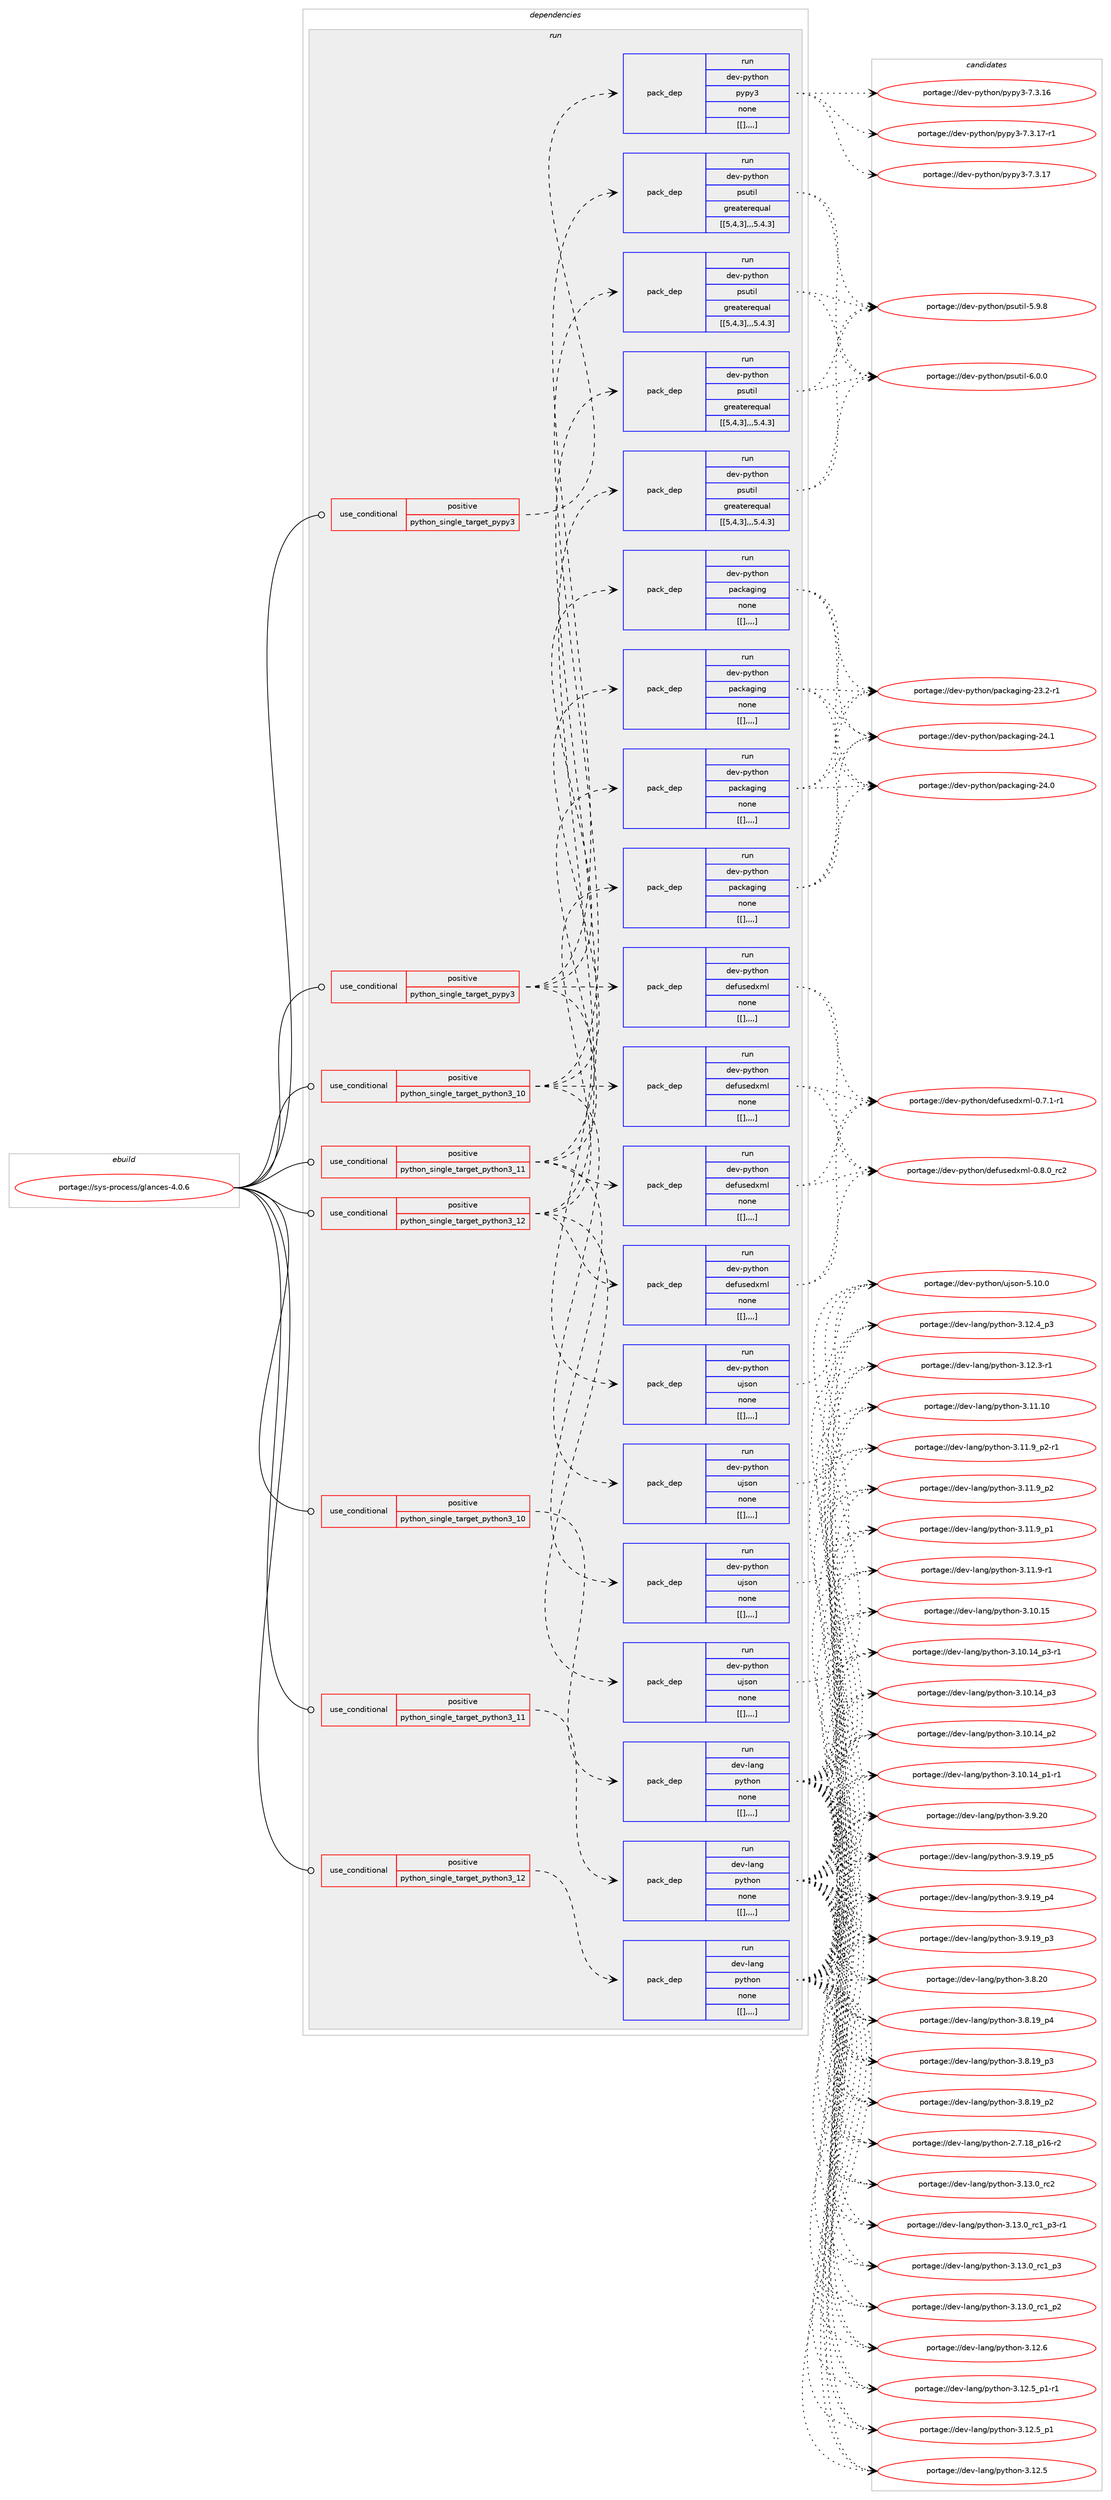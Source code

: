 digraph prolog {

# *************
# Graph options
# *************

newrank=true;
concentrate=true;
compound=true;
graph [rankdir=LR,fontname=Helvetica,fontsize=10,ranksep=1.5];#, ranksep=2.5, nodesep=0.2];
edge  [arrowhead=vee];
node  [fontname=Helvetica,fontsize=10];

# **********
# The ebuild
# **********

subgraph cluster_leftcol {
color=gray;
label=<<i>ebuild</i>>;
id [label="portage://sys-process/glances-4.0.6", color=red, width=4, href="../sys-process/glances-4.0.6.svg"];
}

# ****************
# The dependencies
# ****************

subgraph cluster_midcol {
color=gray;
label=<<i>dependencies</i>>;
subgraph cluster_compile {
fillcolor="#eeeeee";
style=filled;
label=<<i>compile</i>>;
}
subgraph cluster_compileandrun {
fillcolor="#eeeeee";
style=filled;
label=<<i>compile and run</i>>;
}
subgraph cluster_run {
fillcolor="#eeeeee";
style=filled;
label=<<i>run</i>>;
subgraph cond123256 {
dependency461930 [label=<<TABLE BORDER="0" CELLBORDER="1" CELLSPACING="0" CELLPADDING="4"><TR><TD ROWSPAN="3" CELLPADDING="10">use_conditional</TD></TR><TR><TD>positive</TD></TR><TR><TD>python_single_target_pypy3</TD></TR></TABLE>>, shape=none, color=red];
subgraph pack335543 {
dependency461931 [label=<<TABLE BORDER="0" CELLBORDER="1" CELLSPACING="0" CELLPADDING="4" WIDTH="220"><TR><TD ROWSPAN="6" CELLPADDING="30">pack_dep</TD></TR><TR><TD WIDTH="110">run</TD></TR><TR><TD>dev-python</TD></TR><TR><TD>defusedxml</TD></TR><TR><TD>none</TD></TR><TR><TD>[[],,,,]</TD></TR></TABLE>>, shape=none, color=blue];
}
dependency461930:e -> dependency461931:w [weight=20,style="dashed",arrowhead="vee"];
subgraph pack335544 {
dependency461932 [label=<<TABLE BORDER="0" CELLBORDER="1" CELLSPACING="0" CELLPADDING="4" WIDTH="220"><TR><TD ROWSPAN="6" CELLPADDING="30">pack_dep</TD></TR><TR><TD WIDTH="110">run</TD></TR><TR><TD>dev-python</TD></TR><TR><TD>packaging</TD></TR><TR><TD>none</TD></TR><TR><TD>[[],,,,]</TD></TR></TABLE>>, shape=none, color=blue];
}
dependency461930:e -> dependency461932:w [weight=20,style="dashed",arrowhead="vee"];
subgraph pack335545 {
dependency461933 [label=<<TABLE BORDER="0" CELLBORDER="1" CELLSPACING="0" CELLPADDING="4" WIDTH="220"><TR><TD ROWSPAN="6" CELLPADDING="30">pack_dep</TD></TR><TR><TD WIDTH="110">run</TD></TR><TR><TD>dev-python</TD></TR><TR><TD>psutil</TD></TR><TR><TD>greaterequal</TD></TR><TR><TD>[[5,4,3],,,5.4.3]</TD></TR></TABLE>>, shape=none, color=blue];
}
dependency461930:e -> dependency461933:w [weight=20,style="dashed",arrowhead="vee"];
subgraph pack335546 {
dependency461934 [label=<<TABLE BORDER="0" CELLBORDER="1" CELLSPACING="0" CELLPADDING="4" WIDTH="220"><TR><TD ROWSPAN="6" CELLPADDING="30">pack_dep</TD></TR><TR><TD WIDTH="110">run</TD></TR><TR><TD>dev-python</TD></TR><TR><TD>ujson</TD></TR><TR><TD>none</TD></TR><TR><TD>[[],,,,]</TD></TR></TABLE>>, shape=none, color=blue];
}
dependency461930:e -> dependency461934:w [weight=20,style="dashed",arrowhead="vee"];
}
id:e -> dependency461930:w [weight=20,style="solid",arrowhead="odot"];
subgraph cond123257 {
dependency461935 [label=<<TABLE BORDER="0" CELLBORDER="1" CELLSPACING="0" CELLPADDING="4"><TR><TD ROWSPAN="3" CELLPADDING="10">use_conditional</TD></TR><TR><TD>positive</TD></TR><TR><TD>python_single_target_pypy3</TD></TR></TABLE>>, shape=none, color=red];
subgraph pack335547 {
dependency461936 [label=<<TABLE BORDER="0" CELLBORDER="1" CELLSPACING="0" CELLPADDING="4" WIDTH="220"><TR><TD ROWSPAN="6" CELLPADDING="30">pack_dep</TD></TR><TR><TD WIDTH="110">run</TD></TR><TR><TD>dev-python</TD></TR><TR><TD>pypy3</TD></TR><TR><TD>none</TD></TR><TR><TD>[[],,,,]</TD></TR></TABLE>>, shape=none, color=blue];
}
dependency461935:e -> dependency461936:w [weight=20,style="dashed",arrowhead="vee"];
}
id:e -> dependency461935:w [weight=20,style="solid",arrowhead="odot"];
subgraph cond123258 {
dependency461937 [label=<<TABLE BORDER="0" CELLBORDER="1" CELLSPACING="0" CELLPADDING="4"><TR><TD ROWSPAN="3" CELLPADDING="10">use_conditional</TD></TR><TR><TD>positive</TD></TR><TR><TD>python_single_target_python3_10</TD></TR></TABLE>>, shape=none, color=red];
subgraph pack335548 {
dependency461938 [label=<<TABLE BORDER="0" CELLBORDER="1" CELLSPACING="0" CELLPADDING="4" WIDTH="220"><TR><TD ROWSPAN="6" CELLPADDING="30">pack_dep</TD></TR><TR><TD WIDTH="110">run</TD></TR><TR><TD>dev-lang</TD></TR><TR><TD>python</TD></TR><TR><TD>none</TD></TR><TR><TD>[[],,,,]</TD></TR></TABLE>>, shape=none, color=blue];
}
dependency461937:e -> dependency461938:w [weight=20,style="dashed",arrowhead="vee"];
}
id:e -> dependency461937:w [weight=20,style="solid",arrowhead="odot"];
subgraph cond123259 {
dependency461939 [label=<<TABLE BORDER="0" CELLBORDER="1" CELLSPACING="0" CELLPADDING="4"><TR><TD ROWSPAN="3" CELLPADDING="10">use_conditional</TD></TR><TR><TD>positive</TD></TR><TR><TD>python_single_target_python3_10</TD></TR></TABLE>>, shape=none, color=red];
subgraph pack335549 {
dependency461940 [label=<<TABLE BORDER="0" CELLBORDER="1" CELLSPACING="0" CELLPADDING="4" WIDTH="220"><TR><TD ROWSPAN="6" CELLPADDING="30">pack_dep</TD></TR><TR><TD WIDTH="110">run</TD></TR><TR><TD>dev-python</TD></TR><TR><TD>defusedxml</TD></TR><TR><TD>none</TD></TR><TR><TD>[[],,,,]</TD></TR></TABLE>>, shape=none, color=blue];
}
dependency461939:e -> dependency461940:w [weight=20,style="dashed",arrowhead="vee"];
subgraph pack335550 {
dependency461941 [label=<<TABLE BORDER="0" CELLBORDER="1" CELLSPACING="0" CELLPADDING="4" WIDTH="220"><TR><TD ROWSPAN="6" CELLPADDING="30">pack_dep</TD></TR><TR><TD WIDTH="110">run</TD></TR><TR><TD>dev-python</TD></TR><TR><TD>packaging</TD></TR><TR><TD>none</TD></TR><TR><TD>[[],,,,]</TD></TR></TABLE>>, shape=none, color=blue];
}
dependency461939:e -> dependency461941:w [weight=20,style="dashed",arrowhead="vee"];
subgraph pack335551 {
dependency461942 [label=<<TABLE BORDER="0" CELLBORDER="1" CELLSPACING="0" CELLPADDING="4" WIDTH="220"><TR><TD ROWSPAN="6" CELLPADDING="30">pack_dep</TD></TR><TR><TD WIDTH="110">run</TD></TR><TR><TD>dev-python</TD></TR><TR><TD>psutil</TD></TR><TR><TD>greaterequal</TD></TR><TR><TD>[[5,4,3],,,5.4.3]</TD></TR></TABLE>>, shape=none, color=blue];
}
dependency461939:e -> dependency461942:w [weight=20,style="dashed",arrowhead="vee"];
subgraph pack335552 {
dependency461943 [label=<<TABLE BORDER="0" CELLBORDER="1" CELLSPACING="0" CELLPADDING="4" WIDTH="220"><TR><TD ROWSPAN="6" CELLPADDING="30">pack_dep</TD></TR><TR><TD WIDTH="110">run</TD></TR><TR><TD>dev-python</TD></TR><TR><TD>ujson</TD></TR><TR><TD>none</TD></TR><TR><TD>[[],,,,]</TD></TR></TABLE>>, shape=none, color=blue];
}
dependency461939:e -> dependency461943:w [weight=20,style="dashed",arrowhead="vee"];
}
id:e -> dependency461939:w [weight=20,style="solid",arrowhead="odot"];
subgraph cond123260 {
dependency461944 [label=<<TABLE BORDER="0" CELLBORDER="1" CELLSPACING="0" CELLPADDING="4"><TR><TD ROWSPAN="3" CELLPADDING="10">use_conditional</TD></TR><TR><TD>positive</TD></TR><TR><TD>python_single_target_python3_11</TD></TR></TABLE>>, shape=none, color=red];
subgraph pack335553 {
dependency461945 [label=<<TABLE BORDER="0" CELLBORDER="1" CELLSPACING="0" CELLPADDING="4" WIDTH="220"><TR><TD ROWSPAN="6" CELLPADDING="30">pack_dep</TD></TR><TR><TD WIDTH="110">run</TD></TR><TR><TD>dev-lang</TD></TR><TR><TD>python</TD></TR><TR><TD>none</TD></TR><TR><TD>[[],,,,]</TD></TR></TABLE>>, shape=none, color=blue];
}
dependency461944:e -> dependency461945:w [weight=20,style="dashed",arrowhead="vee"];
}
id:e -> dependency461944:w [weight=20,style="solid",arrowhead="odot"];
subgraph cond123261 {
dependency461946 [label=<<TABLE BORDER="0" CELLBORDER="1" CELLSPACING="0" CELLPADDING="4"><TR><TD ROWSPAN="3" CELLPADDING="10">use_conditional</TD></TR><TR><TD>positive</TD></TR><TR><TD>python_single_target_python3_11</TD></TR></TABLE>>, shape=none, color=red];
subgraph pack335554 {
dependency461947 [label=<<TABLE BORDER="0" CELLBORDER="1" CELLSPACING="0" CELLPADDING="4" WIDTH="220"><TR><TD ROWSPAN="6" CELLPADDING="30">pack_dep</TD></TR><TR><TD WIDTH="110">run</TD></TR><TR><TD>dev-python</TD></TR><TR><TD>defusedxml</TD></TR><TR><TD>none</TD></TR><TR><TD>[[],,,,]</TD></TR></TABLE>>, shape=none, color=blue];
}
dependency461946:e -> dependency461947:w [weight=20,style="dashed",arrowhead="vee"];
subgraph pack335555 {
dependency461948 [label=<<TABLE BORDER="0" CELLBORDER="1" CELLSPACING="0" CELLPADDING="4" WIDTH="220"><TR><TD ROWSPAN="6" CELLPADDING="30">pack_dep</TD></TR><TR><TD WIDTH="110">run</TD></TR><TR><TD>dev-python</TD></TR><TR><TD>packaging</TD></TR><TR><TD>none</TD></TR><TR><TD>[[],,,,]</TD></TR></TABLE>>, shape=none, color=blue];
}
dependency461946:e -> dependency461948:w [weight=20,style="dashed",arrowhead="vee"];
subgraph pack335556 {
dependency461949 [label=<<TABLE BORDER="0" CELLBORDER="1" CELLSPACING="0" CELLPADDING="4" WIDTH="220"><TR><TD ROWSPAN="6" CELLPADDING="30">pack_dep</TD></TR><TR><TD WIDTH="110">run</TD></TR><TR><TD>dev-python</TD></TR><TR><TD>psutil</TD></TR><TR><TD>greaterequal</TD></TR><TR><TD>[[5,4,3],,,5.4.3]</TD></TR></TABLE>>, shape=none, color=blue];
}
dependency461946:e -> dependency461949:w [weight=20,style="dashed",arrowhead="vee"];
subgraph pack335557 {
dependency461950 [label=<<TABLE BORDER="0" CELLBORDER="1" CELLSPACING="0" CELLPADDING="4" WIDTH="220"><TR><TD ROWSPAN="6" CELLPADDING="30">pack_dep</TD></TR><TR><TD WIDTH="110">run</TD></TR><TR><TD>dev-python</TD></TR><TR><TD>ujson</TD></TR><TR><TD>none</TD></TR><TR><TD>[[],,,,]</TD></TR></TABLE>>, shape=none, color=blue];
}
dependency461946:e -> dependency461950:w [weight=20,style="dashed",arrowhead="vee"];
}
id:e -> dependency461946:w [weight=20,style="solid",arrowhead="odot"];
subgraph cond123262 {
dependency461951 [label=<<TABLE BORDER="0" CELLBORDER="1" CELLSPACING="0" CELLPADDING="4"><TR><TD ROWSPAN="3" CELLPADDING="10">use_conditional</TD></TR><TR><TD>positive</TD></TR><TR><TD>python_single_target_python3_12</TD></TR></TABLE>>, shape=none, color=red];
subgraph pack335558 {
dependency461952 [label=<<TABLE BORDER="0" CELLBORDER="1" CELLSPACING="0" CELLPADDING="4" WIDTH="220"><TR><TD ROWSPAN="6" CELLPADDING="30">pack_dep</TD></TR><TR><TD WIDTH="110">run</TD></TR><TR><TD>dev-lang</TD></TR><TR><TD>python</TD></TR><TR><TD>none</TD></TR><TR><TD>[[],,,,]</TD></TR></TABLE>>, shape=none, color=blue];
}
dependency461951:e -> dependency461952:w [weight=20,style="dashed",arrowhead="vee"];
}
id:e -> dependency461951:w [weight=20,style="solid",arrowhead="odot"];
subgraph cond123263 {
dependency461953 [label=<<TABLE BORDER="0" CELLBORDER="1" CELLSPACING="0" CELLPADDING="4"><TR><TD ROWSPAN="3" CELLPADDING="10">use_conditional</TD></TR><TR><TD>positive</TD></TR><TR><TD>python_single_target_python3_12</TD></TR></TABLE>>, shape=none, color=red];
subgraph pack335559 {
dependency461954 [label=<<TABLE BORDER="0" CELLBORDER="1" CELLSPACING="0" CELLPADDING="4" WIDTH="220"><TR><TD ROWSPAN="6" CELLPADDING="30">pack_dep</TD></TR><TR><TD WIDTH="110">run</TD></TR><TR><TD>dev-python</TD></TR><TR><TD>defusedxml</TD></TR><TR><TD>none</TD></TR><TR><TD>[[],,,,]</TD></TR></TABLE>>, shape=none, color=blue];
}
dependency461953:e -> dependency461954:w [weight=20,style="dashed",arrowhead="vee"];
subgraph pack335560 {
dependency461955 [label=<<TABLE BORDER="0" CELLBORDER="1" CELLSPACING="0" CELLPADDING="4" WIDTH="220"><TR><TD ROWSPAN="6" CELLPADDING="30">pack_dep</TD></TR><TR><TD WIDTH="110">run</TD></TR><TR><TD>dev-python</TD></TR><TR><TD>packaging</TD></TR><TR><TD>none</TD></TR><TR><TD>[[],,,,]</TD></TR></TABLE>>, shape=none, color=blue];
}
dependency461953:e -> dependency461955:w [weight=20,style="dashed",arrowhead="vee"];
subgraph pack335561 {
dependency461956 [label=<<TABLE BORDER="0" CELLBORDER="1" CELLSPACING="0" CELLPADDING="4" WIDTH="220"><TR><TD ROWSPAN="6" CELLPADDING="30">pack_dep</TD></TR><TR><TD WIDTH="110">run</TD></TR><TR><TD>dev-python</TD></TR><TR><TD>psutil</TD></TR><TR><TD>greaterequal</TD></TR><TR><TD>[[5,4,3],,,5.4.3]</TD></TR></TABLE>>, shape=none, color=blue];
}
dependency461953:e -> dependency461956:w [weight=20,style="dashed",arrowhead="vee"];
subgraph pack335562 {
dependency461957 [label=<<TABLE BORDER="0" CELLBORDER="1" CELLSPACING="0" CELLPADDING="4" WIDTH="220"><TR><TD ROWSPAN="6" CELLPADDING="30">pack_dep</TD></TR><TR><TD WIDTH="110">run</TD></TR><TR><TD>dev-python</TD></TR><TR><TD>ujson</TD></TR><TR><TD>none</TD></TR><TR><TD>[[],,,,]</TD></TR></TABLE>>, shape=none, color=blue];
}
dependency461953:e -> dependency461957:w [weight=20,style="dashed",arrowhead="vee"];
}
id:e -> dependency461953:w [weight=20,style="solid",arrowhead="odot"];
}
}

# **************
# The candidates
# **************

subgraph cluster_choices {
rank=same;
color=gray;
label=<<i>candidates</i>>;

subgraph choice335543 {
color=black;
nodesep=1;
choice1001011184511212111610411111047100101102117115101100120109108454846564648951149950 [label="portage://dev-python/defusedxml-0.8.0_rc2", color=red, width=4,href="../dev-python/defusedxml-0.8.0_rc2.svg"];
choice10010111845112121116104111110471001011021171151011001201091084548465546494511449 [label="portage://dev-python/defusedxml-0.7.1-r1", color=red, width=4,href="../dev-python/defusedxml-0.7.1-r1.svg"];
dependency461931:e -> choice1001011184511212111610411111047100101102117115101100120109108454846564648951149950:w [style=dotted,weight="100"];
dependency461931:e -> choice10010111845112121116104111110471001011021171151011001201091084548465546494511449:w [style=dotted,weight="100"];
}
subgraph choice335544 {
color=black;
nodesep=1;
choice10010111845112121116104111110471129799107971031051101034550524649 [label="portage://dev-python/packaging-24.1", color=red, width=4,href="../dev-python/packaging-24.1.svg"];
choice10010111845112121116104111110471129799107971031051101034550524648 [label="portage://dev-python/packaging-24.0", color=red, width=4,href="../dev-python/packaging-24.0.svg"];
choice100101118451121211161041111104711297991079710310511010345505146504511449 [label="portage://dev-python/packaging-23.2-r1", color=red, width=4,href="../dev-python/packaging-23.2-r1.svg"];
dependency461932:e -> choice10010111845112121116104111110471129799107971031051101034550524649:w [style=dotted,weight="100"];
dependency461932:e -> choice10010111845112121116104111110471129799107971031051101034550524648:w [style=dotted,weight="100"];
dependency461932:e -> choice100101118451121211161041111104711297991079710310511010345505146504511449:w [style=dotted,weight="100"];
}
subgraph choice335545 {
color=black;
nodesep=1;
choice1001011184511212111610411111047112115117116105108455446484648 [label="portage://dev-python/psutil-6.0.0", color=red, width=4,href="../dev-python/psutil-6.0.0.svg"];
choice1001011184511212111610411111047112115117116105108455346574656 [label="portage://dev-python/psutil-5.9.8", color=red, width=4,href="../dev-python/psutil-5.9.8.svg"];
dependency461933:e -> choice1001011184511212111610411111047112115117116105108455446484648:w [style=dotted,weight="100"];
dependency461933:e -> choice1001011184511212111610411111047112115117116105108455346574656:w [style=dotted,weight="100"];
}
subgraph choice335546 {
color=black;
nodesep=1;
choice100101118451121211161041111104711710611511111045534649484648 [label="portage://dev-python/ujson-5.10.0", color=red, width=4,href="../dev-python/ujson-5.10.0.svg"];
dependency461934:e -> choice100101118451121211161041111104711710611511111045534649484648:w [style=dotted,weight="100"];
}
subgraph choice335547 {
color=black;
nodesep=1;
choice100101118451121211161041111104711212111212151455546514649554511449 [label="portage://dev-python/pypy3-7.3.17-r1", color=red, width=4,href="../dev-python/pypy3-7.3.17-r1.svg"];
choice10010111845112121116104111110471121211121215145554651464955 [label="portage://dev-python/pypy3-7.3.17", color=red, width=4,href="../dev-python/pypy3-7.3.17.svg"];
choice10010111845112121116104111110471121211121215145554651464954 [label="portage://dev-python/pypy3-7.3.16", color=red, width=4,href="../dev-python/pypy3-7.3.16.svg"];
dependency461936:e -> choice100101118451121211161041111104711212111212151455546514649554511449:w [style=dotted,weight="100"];
dependency461936:e -> choice10010111845112121116104111110471121211121215145554651464955:w [style=dotted,weight="100"];
dependency461936:e -> choice10010111845112121116104111110471121211121215145554651464954:w [style=dotted,weight="100"];
}
subgraph choice335548 {
color=black;
nodesep=1;
choice10010111845108971101034711212111610411111045514649514648951149950 [label="portage://dev-lang/python-3.13.0_rc2", color=red, width=4,href="../dev-lang/python-3.13.0_rc2.svg"];
choice1001011184510897110103471121211161041111104551464951464895114994995112514511449 [label="portage://dev-lang/python-3.13.0_rc1_p3-r1", color=red, width=4,href="../dev-lang/python-3.13.0_rc1_p3-r1.svg"];
choice100101118451089711010347112121116104111110455146495146489511499499511251 [label="portage://dev-lang/python-3.13.0_rc1_p3", color=red, width=4,href="../dev-lang/python-3.13.0_rc1_p3.svg"];
choice100101118451089711010347112121116104111110455146495146489511499499511250 [label="portage://dev-lang/python-3.13.0_rc1_p2", color=red, width=4,href="../dev-lang/python-3.13.0_rc1_p2.svg"];
choice10010111845108971101034711212111610411111045514649504654 [label="portage://dev-lang/python-3.12.6", color=red, width=4,href="../dev-lang/python-3.12.6.svg"];
choice1001011184510897110103471121211161041111104551464950465395112494511449 [label="portage://dev-lang/python-3.12.5_p1-r1", color=red, width=4,href="../dev-lang/python-3.12.5_p1-r1.svg"];
choice100101118451089711010347112121116104111110455146495046539511249 [label="portage://dev-lang/python-3.12.5_p1", color=red, width=4,href="../dev-lang/python-3.12.5_p1.svg"];
choice10010111845108971101034711212111610411111045514649504653 [label="portage://dev-lang/python-3.12.5", color=red, width=4,href="../dev-lang/python-3.12.5.svg"];
choice100101118451089711010347112121116104111110455146495046529511251 [label="portage://dev-lang/python-3.12.4_p3", color=red, width=4,href="../dev-lang/python-3.12.4_p3.svg"];
choice100101118451089711010347112121116104111110455146495046514511449 [label="portage://dev-lang/python-3.12.3-r1", color=red, width=4,href="../dev-lang/python-3.12.3-r1.svg"];
choice1001011184510897110103471121211161041111104551464949464948 [label="portage://dev-lang/python-3.11.10", color=red, width=4,href="../dev-lang/python-3.11.10.svg"];
choice1001011184510897110103471121211161041111104551464949465795112504511449 [label="portage://dev-lang/python-3.11.9_p2-r1", color=red, width=4,href="../dev-lang/python-3.11.9_p2-r1.svg"];
choice100101118451089711010347112121116104111110455146494946579511250 [label="portage://dev-lang/python-3.11.9_p2", color=red, width=4,href="../dev-lang/python-3.11.9_p2.svg"];
choice100101118451089711010347112121116104111110455146494946579511249 [label="portage://dev-lang/python-3.11.9_p1", color=red, width=4,href="../dev-lang/python-3.11.9_p1.svg"];
choice100101118451089711010347112121116104111110455146494946574511449 [label="portage://dev-lang/python-3.11.9-r1", color=red, width=4,href="../dev-lang/python-3.11.9-r1.svg"];
choice1001011184510897110103471121211161041111104551464948464953 [label="portage://dev-lang/python-3.10.15", color=red, width=4,href="../dev-lang/python-3.10.15.svg"];
choice100101118451089711010347112121116104111110455146494846495295112514511449 [label="portage://dev-lang/python-3.10.14_p3-r1", color=red, width=4,href="../dev-lang/python-3.10.14_p3-r1.svg"];
choice10010111845108971101034711212111610411111045514649484649529511251 [label="portage://dev-lang/python-3.10.14_p3", color=red, width=4,href="../dev-lang/python-3.10.14_p3.svg"];
choice10010111845108971101034711212111610411111045514649484649529511250 [label="portage://dev-lang/python-3.10.14_p2", color=red, width=4,href="../dev-lang/python-3.10.14_p2.svg"];
choice100101118451089711010347112121116104111110455146494846495295112494511449 [label="portage://dev-lang/python-3.10.14_p1-r1", color=red, width=4,href="../dev-lang/python-3.10.14_p1-r1.svg"];
choice10010111845108971101034711212111610411111045514657465048 [label="portage://dev-lang/python-3.9.20", color=red, width=4,href="../dev-lang/python-3.9.20.svg"];
choice100101118451089711010347112121116104111110455146574649579511253 [label="portage://dev-lang/python-3.9.19_p5", color=red, width=4,href="../dev-lang/python-3.9.19_p5.svg"];
choice100101118451089711010347112121116104111110455146574649579511252 [label="portage://dev-lang/python-3.9.19_p4", color=red, width=4,href="../dev-lang/python-3.9.19_p4.svg"];
choice100101118451089711010347112121116104111110455146574649579511251 [label="portage://dev-lang/python-3.9.19_p3", color=red, width=4,href="../dev-lang/python-3.9.19_p3.svg"];
choice10010111845108971101034711212111610411111045514656465048 [label="portage://dev-lang/python-3.8.20", color=red, width=4,href="../dev-lang/python-3.8.20.svg"];
choice100101118451089711010347112121116104111110455146564649579511252 [label="portage://dev-lang/python-3.8.19_p4", color=red, width=4,href="../dev-lang/python-3.8.19_p4.svg"];
choice100101118451089711010347112121116104111110455146564649579511251 [label="portage://dev-lang/python-3.8.19_p3", color=red, width=4,href="../dev-lang/python-3.8.19_p3.svg"];
choice100101118451089711010347112121116104111110455146564649579511250 [label="portage://dev-lang/python-3.8.19_p2", color=red, width=4,href="../dev-lang/python-3.8.19_p2.svg"];
choice100101118451089711010347112121116104111110455046554649569511249544511450 [label="portage://dev-lang/python-2.7.18_p16-r2", color=red, width=4,href="../dev-lang/python-2.7.18_p16-r2.svg"];
dependency461938:e -> choice10010111845108971101034711212111610411111045514649514648951149950:w [style=dotted,weight="100"];
dependency461938:e -> choice1001011184510897110103471121211161041111104551464951464895114994995112514511449:w [style=dotted,weight="100"];
dependency461938:e -> choice100101118451089711010347112121116104111110455146495146489511499499511251:w [style=dotted,weight="100"];
dependency461938:e -> choice100101118451089711010347112121116104111110455146495146489511499499511250:w [style=dotted,weight="100"];
dependency461938:e -> choice10010111845108971101034711212111610411111045514649504654:w [style=dotted,weight="100"];
dependency461938:e -> choice1001011184510897110103471121211161041111104551464950465395112494511449:w [style=dotted,weight="100"];
dependency461938:e -> choice100101118451089711010347112121116104111110455146495046539511249:w [style=dotted,weight="100"];
dependency461938:e -> choice10010111845108971101034711212111610411111045514649504653:w [style=dotted,weight="100"];
dependency461938:e -> choice100101118451089711010347112121116104111110455146495046529511251:w [style=dotted,weight="100"];
dependency461938:e -> choice100101118451089711010347112121116104111110455146495046514511449:w [style=dotted,weight="100"];
dependency461938:e -> choice1001011184510897110103471121211161041111104551464949464948:w [style=dotted,weight="100"];
dependency461938:e -> choice1001011184510897110103471121211161041111104551464949465795112504511449:w [style=dotted,weight="100"];
dependency461938:e -> choice100101118451089711010347112121116104111110455146494946579511250:w [style=dotted,weight="100"];
dependency461938:e -> choice100101118451089711010347112121116104111110455146494946579511249:w [style=dotted,weight="100"];
dependency461938:e -> choice100101118451089711010347112121116104111110455146494946574511449:w [style=dotted,weight="100"];
dependency461938:e -> choice1001011184510897110103471121211161041111104551464948464953:w [style=dotted,weight="100"];
dependency461938:e -> choice100101118451089711010347112121116104111110455146494846495295112514511449:w [style=dotted,weight="100"];
dependency461938:e -> choice10010111845108971101034711212111610411111045514649484649529511251:w [style=dotted,weight="100"];
dependency461938:e -> choice10010111845108971101034711212111610411111045514649484649529511250:w [style=dotted,weight="100"];
dependency461938:e -> choice100101118451089711010347112121116104111110455146494846495295112494511449:w [style=dotted,weight="100"];
dependency461938:e -> choice10010111845108971101034711212111610411111045514657465048:w [style=dotted,weight="100"];
dependency461938:e -> choice100101118451089711010347112121116104111110455146574649579511253:w [style=dotted,weight="100"];
dependency461938:e -> choice100101118451089711010347112121116104111110455146574649579511252:w [style=dotted,weight="100"];
dependency461938:e -> choice100101118451089711010347112121116104111110455146574649579511251:w [style=dotted,weight="100"];
dependency461938:e -> choice10010111845108971101034711212111610411111045514656465048:w [style=dotted,weight="100"];
dependency461938:e -> choice100101118451089711010347112121116104111110455146564649579511252:w [style=dotted,weight="100"];
dependency461938:e -> choice100101118451089711010347112121116104111110455146564649579511251:w [style=dotted,weight="100"];
dependency461938:e -> choice100101118451089711010347112121116104111110455146564649579511250:w [style=dotted,weight="100"];
dependency461938:e -> choice100101118451089711010347112121116104111110455046554649569511249544511450:w [style=dotted,weight="100"];
}
subgraph choice335549 {
color=black;
nodesep=1;
choice1001011184511212111610411111047100101102117115101100120109108454846564648951149950 [label="portage://dev-python/defusedxml-0.8.0_rc2", color=red, width=4,href="../dev-python/defusedxml-0.8.0_rc2.svg"];
choice10010111845112121116104111110471001011021171151011001201091084548465546494511449 [label="portage://dev-python/defusedxml-0.7.1-r1", color=red, width=4,href="../dev-python/defusedxml-0.7.1-r1.svg"];
dependency461940:e -> choice1001011184511212111610411111047100101102117115101100120109108454846564648951149950:w [style=dotted,weight="100"];
dependency461940:e -> choice10010111845112121116104111110471001011021171151011001201091084548465546494511449:w [style=dotted,weight="100"];
}
subgraph choice335550 {
color=black;
nodesep=1;
choice10010111845112121116104111110471129799107971031051101034550524649 [label="portage://dev-python/packaging-24.1", color=red, width=4,href="../dev-python/packaging-24.1.svg"];
choice10010111845112121116104111110471129799107971031051101034550524648 [label="portage://dev-python/packaging-24.0", color=red, width=4,href="../dev-python/packaging-24.0.svg"];
choice100101118451121211161041111104711297991079710310511010345505146504511449 [label="portage://dev-python/packaging-23.2-r1", color=red, width=4,href="../dev-python/packaging-23.2-r1.svg"];
dependency461941:e -> choice10010111845112121116104111110471129799107971031051101034550524649:w [style=dotted,weight="100"];
dependency461941:e -> choice10010111845112121116104111110471129799107971031051101034550524648:w [style=dotted,weight="100"];
dependency461941:e -> choice100101118451121211161041111104711297991079710310511010345505146504511449:w [style=dotted,weight="100"];
}
subgraph choice335551 {
color=black;
nodesep=1;
choice1001011184511212111610411111047112115117116105108455446484648 [label="portage://dev-python/psutil-6.0.0", color=red, width=4,href="../dev-python/psutil-6.0.0.svg"];
choice1001011184511212111610411111047112115117116105108455346574656 [label="portage://dev-python/psutil-5.9.8", color=red, width=4,href="../dev-python/psutil-5.9.8.svg"];
dependency461942:e -> choice1001011184511212111610411111047112115117116105108455446484648:w [style=dotted,weight="100"];
dependency461942:e -> choice1001011184511212111610411111047112115117116105108455346574656:w [style=dotted,weight="100"];
}
subgraph choice335552 {
color=black;
nodesep=1;
choice100101118451121211161041111104711710611511111045534649484648 [label="portage://dev-python/ujson-5.10.0", color=red, width=4,href="../dev-python/ujson-5.10.0.svg"];
dependency461943:e -> choice100101118451121211161041111104711710611511111045534649484648:w [style=dotted,weight="100"];
}
subgraph choice335553 {
color=black;
nodesep=1;
choice10010111845108971101034711212111610411111045514649514648951149950 [label="portage://dev-lang/python-3.13.0_rc2", color=red, width=4,href="../dev-lang/python-3.13.0_rc2.svg"];
choice1001011184510897110103471121211161041111104551464951464895114994995112514511449 [label="portage://dev-lang/python-3.13.0_rc1_p3-r1", color=red, width=4,href="../dev-lang/python-3.13.0_rc1_p3-r1.svg"];
choice100101118451089711010347112121116104111110455146495146489511499499511251 [label="portage://dev-lang/python-3.13.0_rc1_p3", color=red, width=4,href="../dev-lang/python-3.13.0_rc1_p3.svg"];
choice100101118451089711010347112121116104111110455146495146489511499499511250 [label="portage://dev-lang/python-3.13.0_rc1_p2", color=red, width=4,href="../dev-lang/python-3.13.0_rc1_p2.svg"];
choice10010111845108971101034711212111610411111045514649504654 [label="portage://dev-lang/python-3.12.6", color=red, width=4,href="../dev-lang/python-3.12.6.svg"];
choice1001011184510897110103471121211161041111104551464950465395112494511449 [label="portage://dev-lang/python-3.12.5_p1-r1", color=red, width=4,href="../dev-lang/python-3.12.5_p1-r1.svg"];
choice100101118451089711010347112121116104111110455146495046539511249 [label="portage://dev-lang/python-3.12.5_p1", color=red, width=4,href="../dev-lang/python-3.12.5_p1.svg"];
choice10010111845108971101034711212111610411111045514649504653 [label="portage://dev-lang/python-3.12.5", color=red, width=4,href="../dev-lang/python-3.12.5.svg"];
choice100101118451089711010347112121116104111110455146495046529511251 [label="portage://dev-lang/python-3.12.4_p3", color=red, width=4,href="../dev-lang/python-3.12.4_p3.svg"];
choice100101118451089711010347112121116104111110455146495046514511449 [label="portage://dev-lang/python-3.12.3-r1", color=red, width=4,href="../dev-lang/python-3.12.3-r1.svg"];
choice1001011184510897110103471121211161041111104551464949464948 [label="portage://dev-lang/python-3.11.10", color=red, width=4,href="../dev-lang/python-3.11.10.svg"];
choice1001011184510897110103471121211161041111104551464949465795112504511449 [label="portage://dev-lang/python-3.11.9_p2-r1", color=red, width=4,href="../dev-lang/python-3.11.9_p2-r1.svg"];
choice100101118451089711010347112121116104111110455146494946579511250 [label="portage://dev-lang/python-3.11.9_p2", color=red, width=4,href="../dev-lang/python-3.11.9_p2.svg"];
choice100101118451089711010347112121116104111110455146494946579511249 [label="portage://dev-lang/python-3.11.9_p1", color=red, width=4,href="../dev-lang/python-3.11.9_p1.svg"];
choice100101118451089711010347112121116104111110455146494946574511449 [label="portage://dev-lang/python-3.11.9-r1", color=red, width=4,href="../dev-lang/python-3.11.9-r1.svg"];
choice1001011184510897110103471121211161041111104551464948464953 [label="portage://dev-lang/python-3.10.15", color=red, width=4,href="../dev-lang/python-3.10.15.svg"];
choice100101118451089711010347112121116104111110455146494846495295112514511449 [label="portage://dev-lang/python-3.10.14_p3-r1", color=red, width=4,href="../dev-lang/python-3.10.14_p3-r1.svg"];
choice10010111845108971101034711212111610411111045514649484649529511251 [label="portage://dev-lang/python-3.10.14_p3", color=red, width=4,href="../dev-lang/python-3.10.14_p3.svg"];
choice10010111845108971101034711212111610411111045514649484649529511250 [label="portage://dev-lang/python-3.10.14_p2", color=red, width=4,href="../dev-lang/python-3.10.14_p2.svg"];
choice100101118451089711010347112121116104111110455146494846495295112494511449 [label="portage://dev-lang/python-3.10.14_p1-r1", color=red, width=4,href="../dev-lang/python-3.10.14_p1-r1.svg"];
choice10010111845108971101034711212111610411111045514657465048 [label="portage://dev-lang/python-3.9.20", color=red, width=4,href="../dev-lang/python-3.9.20.svg"];
choice100101118451089711010347112121116104111110455146574649579511253 [label="portage://dev-lang/python-3.9.19_p5", color=red, width=4,href="../dev-lang/python-3.9.19_p5.svg"];
choice100101118451089711010347112121116104111110455146574649579511252 [label="portage://dev-lang/python-3.9.19_p4", color=red, width=4,href="../dev-lang/python-3.9.19_p4.svg"];
choice100101118451089711010347112121116104111110455146574649579511251 [label="portage://dev-lang/python-3.9.19_p3", color=red, width=4,href="../dev-lang/python-3.9.19_p3.svg"];
choice10010111845108971101034711212111610411111045514656465048 [label="portage://dev-lang/python-3.8.20", color=red, width=4,href="../dev-lang/python-3.8.20.svg"];
choice100101118451089711010347112121116104111110455146564649579511252 [label="portage://dev-lang/python-3.8.19_p4", color=red, width=4,href="../dev-lang/python-3.8.19_p4.svg"];
choice100101118451089711010347112121116104111110455146564649579511251 [label="portage://dev-lang/python-3.8.19_p3", color=red, width=4,href="../dev-lang/python-3.8.19_p3.svg"];
choice100101118451089711010347112121116104111110455146564649579511250 [label="portage://dev-lang/python-3.8.19_p2", color=red, width=4,href="../dev-lang/python-3.8.19_p2.svg"];
choice100101118451089711010347112121116104111110455046554649569511249544511450 [label="portage://dev-lang/python-2.7.18_p16-r2", color=red, width=4,href="../dev-lang/python-2.7.18_p16-r2.svg"];
dependency461945:e -> choice10010111845108971101034711212111610411111045514649514648951149950:w [style=dotted,weight="100"];
dependency461945:e -> choice1001011184510897110103471121211161041111104551464951464895114994995112514511449:w [style=dotted,weight="100"];
dependency461945:e -> choice100101118451089711010347112121116104111110455146495146489511499499511251:w [style=dotted,weight="100"];
dependency461945:e -> choice100101118451089711010347112121116104111110455146495146489511499499511250:w [style=dotted,weight="100"];
dependency461945:e -> choice10010111845108971101034711212111610411111045514649504654:w [style=dotted,weight="100"];
dependency461945:e -> choice1001011184510897110103471121211161041111104551464950465395112494511449:w [style=dotted,weight="100"];
dependency461945:e -> choice100101118451089711010347112121116104111110455146495046539511249:w [style=dotted,weight="100"];
dependency461945:e -> choice10010111845108971101034711212111610411111045514649504653:w [style=dotted,weight="100"];
dependency461945:e -> choice100101118451089711010347112121116104111110455146495046529511251:w [style=dotted,weight="100"];
dependency461945:e -> choice100101118451089711010347112121116104111110455146495046514511449:w [style=dotted,weight="100"];
dependency461945:e -> choice1001011184510897110103471121211161041111104551464949464948:w [style=dotted,weight="100"];
dependency461945:e -> choice1001011184510897110103471121211161041111104551464949465795112504511449:w [style=dotted,weight="100"];
dependency461945:e -> choice100101118451089711010347112121116104111110455146494946579511250:w [style=dotted,weight="100"];
dependency461945:e -> choice100101118451089711010347112121116104111110455146494946579511249:w [style=dotted,weight="100"];
dependency461945:e -> choice100101118451089711010347112121116104111110455146494946574511449:w [style=dotted,weight="100"];
dependency461945:e -> choice1001011184510897110103471121211161041111104551464948464953:w [style=dotted,weight="100"];
dependency461945:e -> choice100101118451089711010347112121116104111110455146494846495295112514511449:w [style=dotted,weight="100"];
dependency461945:e -> choice10010111845108971101034711212111610411111045514649484649529511251:w [style=dotted,weight="100"];
dependency461945:e -> choice10010111845108971101034711212111610411111045514649484649529511250:w [style=dotted,weight="100"];
dependency461945:e -> choice100101118451089711010347112121116104111110455146494846495295112494511449:w [style=dotted,weight="100"];
dependency461945:e -> choice10010111845108971101034711212111610411111045514657465048:w [style=dotted,weight="100"];
dependency461945:e -> choice100101118451089711010347112121116104111110455146574649579511253:w [style=dotted,weight="100"];
dependency461945:e -> choice100101118451089711010347112121116104111110455146574649579511252:w [style=dotted,weight="100"];
dependency461945:e -> choice100101118451089711010347112121116104111110455146574649579511251:w [style=dotted,weight="100"];
dependency461945:e -> choice10010111845108971101034711212111610411111045514656465048:w [style=dotted,weight="100"];
dependency461945:e -> choice100101118451089711010347112121116104111110455146564649579511252:w [style=dotted,weight="100"];
dependency461945:e -> choice100101118451089711010347112121116104111110455146564649579511251:w [style=dotted,weight="100"];
dependency461945:e -> choice100101118451089711010347112121116104111110455146564649579511250:w [style=dotted,weight="100"];
dependency461945:e -> choice100101118451089711010347112121116104111110455046554649569511249544511450:w [style=dotted,weight="100"];
}
subgraph choice335554 {
color=black;
nodesep=1;
choice1001011184511212111610411111047100101102117115101100120109108454846564648951149950 [label="portage://dev-python/defusedxml-0.8.0_rc2", color=red, width=4,href="../dev-python/defusedxml-0.8.0_rc2.svg"];
choice10010111845112121116104111110471001011021171151011001201091084548465546494511449 [label="portage://dev-python/defusedxml-0.7.1-r1", color=red, width=4,href="../dev-python/defusedxml-0.7.1-r1.svg"];
dependency461947:e -> choice1001011184511212111610411111047100101102117115101100120109108454846564648951149950:w [style=dotted,weight="100"];
dependency461947:e -> choice10010111845112121116104111110471001011021171151011001201091084548465546494511449:w [style=dotted,weight="100"];
}
subgraph choice335555 {
color=black;
nodesep=1;
choice10010111845112121116104111110471129799107971031051101034550524649 [label="portage://dev-python/packaging-24.1", color=red, width=4,href="../dev-python/packaging-24.1.svg"];
choice10010111845112121116104111110471129799107971031051101034550524648 [label="portage://dev-python/packaging-24.0", color=red, width=4,href="../dev-python/packaging-24.0.svg"];
choice100101118451121211161041111104711297991079710310511010345505146504511449 [label="portage://dev-python/packaging-23.2-r1", color=red, width=4,href="../dev-python/packaging-23.2-r1.svg"];
dependency461948:e -> choice10010111845112121116104111110471129799107971031051101034550524649:w [style=dotted,weight="100"];
dependency461948:e -> choice10010111845112121116104111110471129799107971031051101034550524648:w [style=dotted,weight="100"];
dependency461948:e -> choice100101118451121211161041111104711297991079710310511010345505146504511449:w [style=dotted,weight="100"];
}
subgraph choice335556 {
color=black;
nodesep=1;
choice1001011184511212111610411111047112115117116105108455446484648 [label="portage://dev-python/psutil-6.0.0", color=red, width=4,href="../dev-python/psutil-6.0.0.svg"];
choice1001011184511212111610411111047112115117116105108455346574656 [label="portage://dev-python/psutil-5.9.8", color=red, width=4,href="../dev-python/psutil-5.9.8.svg"];
dependency461949:e -> choice1001011184511212111610411111047112115117116105108455446484648:w [style=dotted,weight="100"];
dependency461949:e -> choice1001011184511212111610411111047112115117116105108455346574656:w [style=dotted,weight="100"];
}
subgraph choice335557 {
color=black;
nodesep=1;
choice100101118451121211161041111104711710611511111045534649484648 [label="portage://dev-python/ujson-5.10.0", color=red, width=4,href="../dev-python/ujson-5.10.0.svg"];
dependency461950:e -> choice100101118451121211161041111104711710611511111045534649484648:w [style=dotted,weight="100"];
}
subgraph choice335558 {
color=black;
nodesep=1;
choice10010111845108971101034711212111610411111045514649514648951149950 [label="portage://dev-lang/python-3.13.0_rc2", color=red, width=4,href="../dev-lang/python-3.13.0_rc2.svg"];
choice1001011184510897110103471121211161041111104551464951464895114994995112514511449 [label="portage://dev-lang/python-3.13.0_rc1_p3-r1", color=red, width=4,href="../dev-lang/python-3.13.0_rc1_p3-r1.svg"];
choice100101118451089711010347112121116104111110455146495146489511499499511251 [label="portage://dev-lang/python-3.13.0_rc1_p3", color=red, width=4,href="../dev-lang/python-3.13.0_rc1_p3.svg"];
choice100101118451089711010347112121116104111110455146495146489511499499511250 [label="portage://dev-lang/python-3.13.0_rc1_p2", color=red, width=4,href="../dev-lang/python-3.13.0_rc1_p2.svg"];
choice10010111845108971101034711212111610411111045514649504654 [label="portage://dev-lang/python-3.12.6", color=red, width=4,href="../dev-lang/python-3.12.6.svg"];
choice1001011184510897110103471121211161041111104551464950465395112494511449 [label="portage://dev-lang/python-3.12.5_p1-r1", color=red, width=4,href="../dev-lang/python-3.12.5_p1-r1.svg"];
choice100101118451089711010347112121116104111110455146495046539511249 [label="portage://dev-lang/python-3.12.5_p1", color=red, width=4,href="../dev-lang/python-3.12.5_p1.svg"];
choice10010111845108971101034711212111610411111045514649504653 [label="portage://dev-lang/python-3.12.5", color=red, width=4,href="../dev-lang/python-3.12.5.svg"];
choice100101118451089711010347112121116104111110455146495046529511251 [label="portage://dev-lang/python-3.12.4_p3", color=red, width=4,href="../dev-lang/python-3.12.4_p3.svg"];
choice100101118451089711010347112121116104111110455146495046514511449 [label="portage://dev-lang/python-3.12.3-r1", color=red, width=4,href="../dev-lang/python-3.12.3-r1.svg"];
choice1001011184510897110103471121211161041111104551464949464948 [label="portage://dev-lang/python-3.11.10", color=red, width=4,href="../dev-lang/python-3.11.10.svg"];
choice1001011184510897110103471121211161041111104551464949465795112504511449 [label="portage://dev-lang/python-3.11.9_p2-r1", color=red, width=4,href="../dev-lang/python-3.11.9_p2-r1.svg"];
choice100101118451089711010347112121116104111110455146494946579511250 [label="portage://dev-lang/python-3.11.9_p2", color=red, width=4,href="../dev-lang/python-3.11.9_p2.svg"];
choice100101118451089711010347112121116104111110455146494946579511249 [label="portage://dev-lang/python-3.11.9_p1", color=red, width=4,href="../dev-lang/python-3.11.9_p1.svg"];
choice100101118451089711010347112121116104111110455146494946574511449 [label="portage://dev-lang/python-3.11.9-r1", color=red, width=4,href="../dev-lang/python-3.11.9-r1.svg"];
choice1001011184510897110103471121211161041111104551464948464953 [label="portage://dev-lang/python-3.10.15", color=red, width=4,href="../dev-lang/python-3.10.15.svg"];
choice100101118451089711010347112121116104111110455146494846495295112514511449 [label="portage://dev-lang/python-3.10.14_p3-r1", color=red, width=4,href="../dev-lang/python-3.10.14_p3-r1.svg"];
choice10010111845108971101034711212111610411111045514649484649529511251 [label="portage://dev-lang/python-3.10.14_p3", color=red, width=4,href="../dev-lang/python-3.10.14_p3.svg"];
choice10010111845108971101034711212111610411111045514649484649529511250 [label="portage://dev-lang/python-3.10.14_p2", color=red, width=4,href="../dev-lang/python-3.10.14_p2.svg"];
choice100101118451089711010347112121116104111110455146494846495295112494511449 [label="portage://dev-lang/python-3.10.14_p1-r1", color=red, width=4,href="../dev-lang/python-3.10.14_p1-r1.svg"];
choice10010111845108971101034711212111610411111045514657465048 [label="portage://dev-lang/python-3.9.20", color=red, width=4,href="../dev-lang/python-3.9.20.svg"];
choice100101118451089711010347112121116104111110455146574649579511253 [label="portage://dev-lang/python-3.9.19_p5", color=red, width=4,href="../dev-lang/python-3.9.19_p5.svg"];
choice100101118451089711010347112121116104111110455146574649579511252 [label="portage://dev-lang/python-3.9.19_p4", color=red, width=4,href="../dev-lang/python-3.9.19_p4.svg"];
choice100101118451089711010347112121116104111110455146574649579511251 [label="portage://dev-lang/python-3.9.19_p3", color=red, width=4,href="../dev-lang/python-3.9.19_p3.svg"];
choice10010111845108971101034711212111610411111045514656465048 [label="portage://dev-lang/python-3.8.20", color=red, width=4,href="../dev-lang/python-3.8.20.svg"];
choice100101118451089711010347112121116104111110455146564649579511252 [label="portage://dev-lang/python-3.8.19_p4", color=red, width=4,href="../dev-lang/python-3.8.19_p4.svg"];
choice100101118451089711010347112121116104111110455146564649579511251 [label="portage://dev-lang/python-3.8.19_p3", color=red, width=4,href="../dev-lang/python-3.8.19_p3.svg"];
choice100101118451089711010347112121116104111110455146564649579511250 [label="portage://dev-lang/python-3.8.19_p2", color=red, width=4,href="../dev-lang/python-3.8.19_p2.svg"];
choice100101118451089711010347112121116104111110455046554649569511249544511450 [label="portage://dev-lang/python-2.7.18_p16-r2", color=red, width=4,href="../dev-lang/python-2.7.18_p16-r2.svg"];
dependency461952:e -> choice10010111845108971101034711212111610411111045514649514648951149950:w [style=dotted,weight="100"];
dependency461952:e -> choice1001011184510897110103471121211161041111104551464951464895114994995112514511449:w [style=dotted,weight="100"];
dependency461952:e -> choice100101118451089711010347112121116104111110455146495146489511499499511251:w [style=dotted,weight="100"];
dependency461952:e -> choice100101118451089711010347112121116104111110455146495146489511499499511250:w [style=dotted,weight="100"];
dependency461952:e -> choice10010111845108971101034711212111610411111045514649504654:w [style=dotted,weight="100"];
dependency461952:e -> choice1001011184510897110103471121211161041111104551464950465395112494511449:w [style=dotted,weight="100"];
dependency461952:e -> choice100101118451089711010347112121116104111110455146495046539511249:w [style=dotted,weight="100"];
dependency461952:e -> choice10010111845108971101034711212111610411111045514649504653:w [style=dotted,weight="100"];
dependency461952:e -> choice100101118451089711010347112121116104111110455146495046529511251:w [style=dotted,weight="100"];
dependency461952:e -> choice100101118451089711010347112121116104111110455146495046514511449:w [style=dotted,weight="100"];
dependency461952:e -> choice1001011184510897110103471121211161041111104551464949464948:w [style=dotted,weight="100"];
dependency461952:e -> choice1001011184510897110103471121211161041111104551464949465795112504511449:w [style=dotted,weight="100"];
dependency461952:e -> choice100101118451089711010347112121116104111110455146494946579511250:w [style=dotted,weight="100"];
dependency461952:e -> choice100101118451089711010347112121116104111110455146494946579511249:w [style=dotted,weight="100"];
dependency461952:e -> choice100101118451089711010347112121116104111110455146494946574511449:w [style=dotted,weight="100"];
dependency461952:e -> choice1001011184510897110103471121211161041111104551464948464953:w [style=dotted,weight="100"];
dependency461952:e -> choice100101118451089711010347112121116104111110455146494846495295112514511449:w [style=dotted,weight="100"];
dependency461952:e -> choice10010111845108971101034711212111610411111045514649484649529511251:w [style=dotted,weight="100"];
dependency461952:e -> choice10010111845108971101034711212111610411111045514649484649529511250:w [style=dotted,weight="100"];
dependency461952:e -> choice100101118451089711010347112121116104111110455146494846495295112494511449:w [style=dotted,weight="100"];
dependency461952:e -> choice10010111845108971101034711212111610411111045514657465048:w [style=dotted,weight="100"];
dependency461952:e -> choice100101118451089711010347112121116104111110455146574649579511253:w [style=dotted,weight="100"];
dependency461952:e -> choice100101118451089711010347112121116104111110455146574649579511252:w [style=dotted,weight="100"];
dependency461952:e -> choice100101118451089711010347112121116104111110455146574649579511251:w [style=dotted,weight="100"];
dependency461952:e -> choice10010111845108971101034711212111610411111045514656465048:w [style=dotted,weight="100"];
dependency461952:e -> choice100101118451089711010347112121116104111110455146564649579511252:w [style=dotted,weight="100"];
dependency461952:e -> choice100101118451089711010347112121116104111110455146564649579511251:w [style=dotted,weight="100"];
dependency461952:e -> choice100101118451089711010347112121116104111110455146564649579511250:w [style=dotted,weight="100"];
dependency461952:e -> choice100101118451089711010347112121116104111110455046554649569511249544511450:w [style=dotted,weight="100"];
}
subgraph choice335559 {
color=black;
nodesep=1;
choice1001011184511212111610411111047100101102117115101100120109108454846564648951149950 [label="portage://dev-python/defusedxml-0.8.0_rc2", color=red, width=4,href="../dev-python/defusedxml-0.8.0_rc2.svg"];
choice10010111845112121116104111110471001011021171151011001201091084548465546494511449 [label="portage://dev-python/defusedxml-0.7.1-r1", color=red, width=4,href="../dev-python/defusedxml-0.7.1-r1.svg"];
dependency461954:e -> choice1001011184511212111610411111047100101102117115101100120109108454846564648951149950:w [style=dotted,weight="100"];
dependency461954:e -> choice10010111845112121116104111110471001011021171151011001201091084548465546494511449:w [style=dotted,weight="100"];
}
subgraph choice335560 {
color=black;
nodesep=1;
choice10010111845112121116104111110471129799107971031051101034550524649 [label="portage://dev-python/packaging-24.1", color=red, width=4,href="../dev-python/packaging-24.1.svg"];
choice10010111845112121116104111110471129799107971031051101034550524648 [label="portage://dev-python/packaging-24.0", color=red, width=4,href="../dev-python/packaging-24.0.svg"];
choice100101118451121211161041111104711297991079710310511010345505146504511449 [label="portage://dev-python/packaging-23.2-r1", color=red, width=4,href="../dev-python/packaging-23.2-r1.svg"];
dependency461955:e -> choice10010111845112121116104111110471129799107971031051101034550524649:w [style=dotted,weight="100"];
dependency461955:e -> choice10010111845112121116104111110471129799107971031051101034550524648:w [style=dotted,weight="100"];
dependency461955:e -> choice100101118451121211161041111104711297991079710310511010345505146504511449:w [style=dotted,weight="100"];
}
subgraph choice335561 {
color=black;
nodesep=1;
choice1001011184511212111610411111047112115117116105108455446484648 [label="portage://dev-python/psutil-6.0.0", color=red, width=4,href="../dev-python/psutil-6.0.0.svg"];
choice1001011184511212111610411111047112115117116105108455346574656 [label="portage://dev-python/psutil-5.9.8", color=red, width=4,href="../dev-python/psutil-5.9.8.svg"];
dependency461956:e -> choice1001011184511212111610411111047112115117116105108455446484648:w [style=dotted,weight="100"];
dependency461956:e -> choice1001011184511212111610411111047112115117116105108455346574656:w [style=dotted,weight="100"];
}
subgraph choice335562 {
color=black;
nodesep=1;
choice100101118451121211161041111104711710611511111045534649484648 [label="portage://dev-python/ujson-5.10.0", color=red, width=4,href="../dev-python/ujson-5.10.0.svg"];
dependency461957:e -> choice100101118451121211161041111104711710611511111045534649484648:w [style=dotted,weight="100"];
}
}

}
